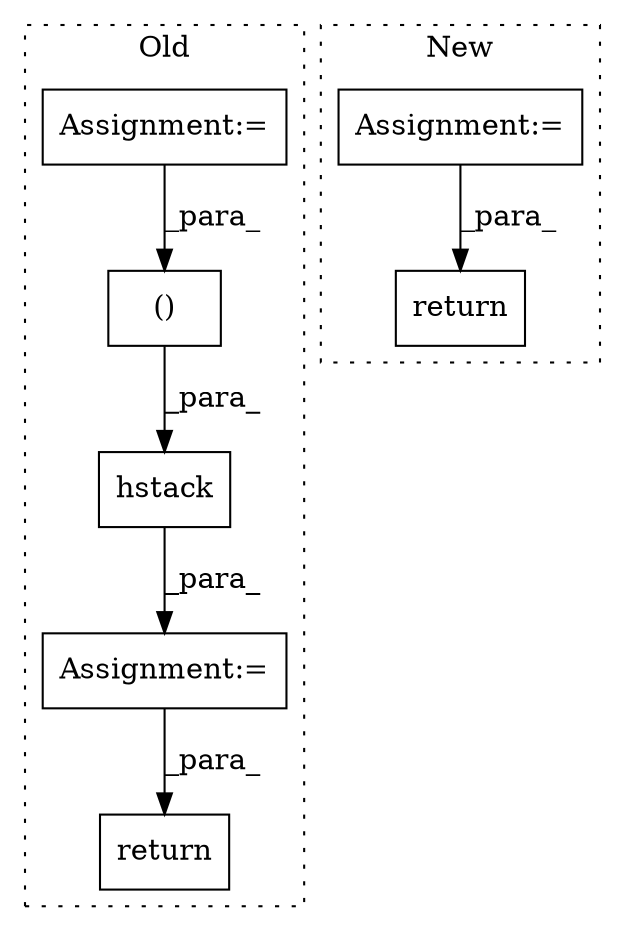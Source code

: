 digraph G {
subgraph cluster0 {
1 [label="hstack" a="32" s="2714,2776" l="7,1" shape="box"];
3 [label="return" a="41" s="2847" l="7" shape="box"];
5 [label="Assignment:=" a="7" s="2707" l="1" shape="box"];
6 [label="()" a="106" s="2747" l="24" shape="box"];
7 [label="Assignment:=" a="7" s="2695" l="1" shape="box"];
label = "Old";
style="dotted";
}
subgraph cluster1 {
2 [label="return" a="41" s="2828" l="7" shape="box"];
4 [label="Assignment:=" a="7" s="2800" l="1" shape="box"];
label = "New";
style="dotted";
}
1 -> 5 [label="_para_"];
4 -> 2 [label="_para_"];
5 -> 3 [label="_para_"];
6 -> 1 [label="_para_"];
7 -> 6 [label="_para_"];
}